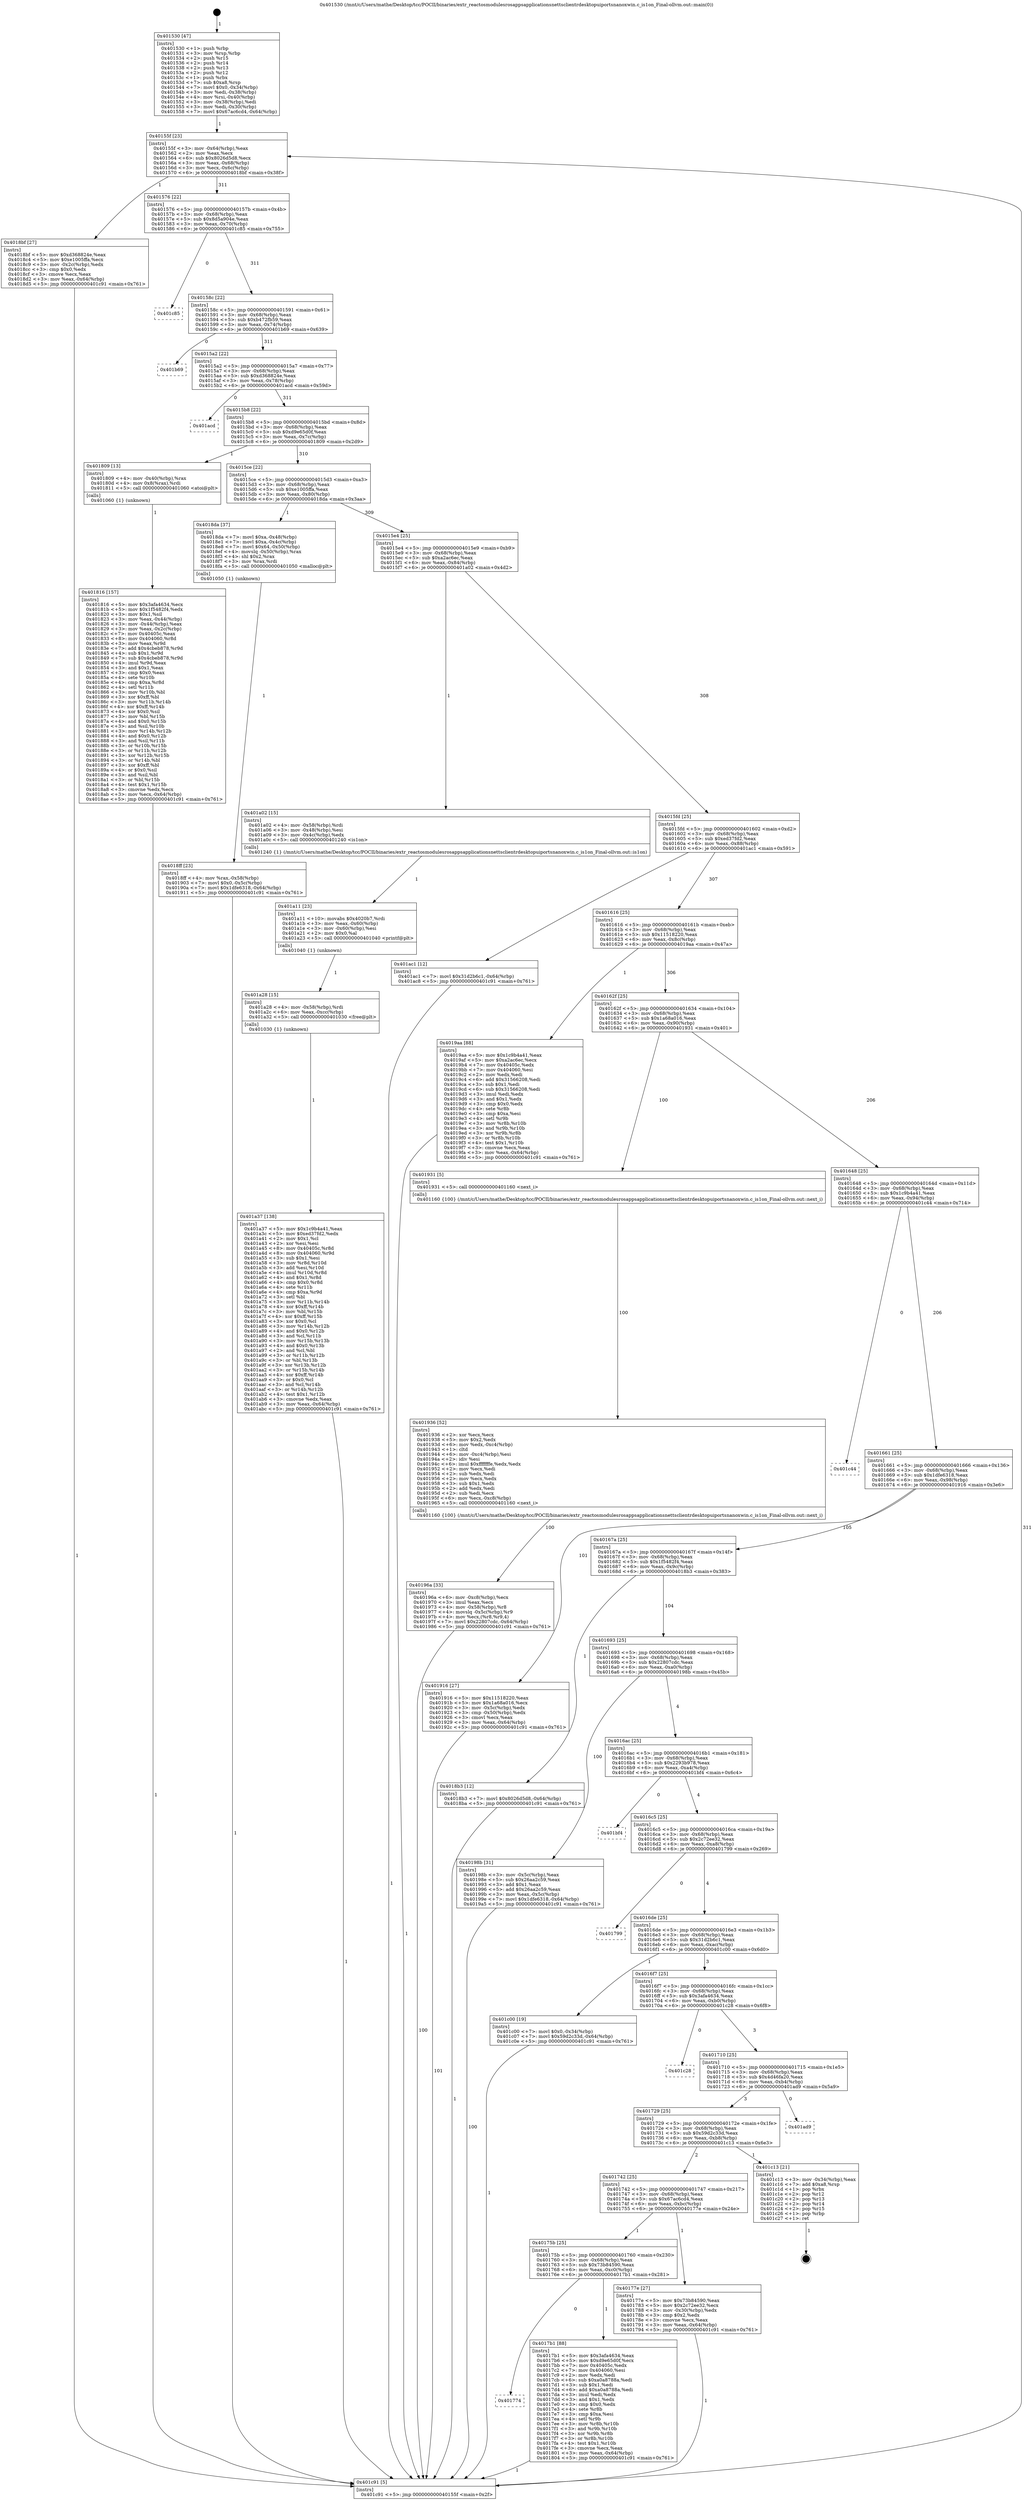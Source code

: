 digraph "0x401530" {
  label = "0x401530 (/mnt/c/Users/mathe/Desktop/tcc/POCII/binaries/extr_reactosmodulesrosappsapplicationsnettsclientrdesktopuiportsnanoxwin.c_is1on_Final-ollvm.out::main(0))"
  labelloc = "t"
  node[shape=record]

  Entry [label="",width=0.3,height=0.3,shape=circle,fillcolor=black,style=filled]
  "0x40155f" [label="{
     0x40155f [23]\l
     | [instrs]\l
     &nbsp;&nbsp;0x40155f \<+3\>: mov -0x64(%rbp),%eax\l
     &nbsp;&nbsp;0x401562 \<+2\>: mov %eax,%ecx\l
     &nbsp;&nbsp;0x401564 \<+6\>: sub $0x8026d5d8,%ecx\l
     &nbsp;&nbsp;0x40156a \<+3\>: mov %eax,-0x68(%rbp)\l
     &nbsp;&nbsp;0x40156d \<+3\>: mov %ecx,-0x6c(%rbp)\l
     &nbsp;&nbsp;0x401570 \<+6\>: je 00000000004018bf \<main+0x38f\>\l
  }"]
  "0x4018bf" [label="{
     0x4018bf [27]\l
     | [instrs]\l
     &nbsp;&nbsp;0x4018bf \<+5\>: mov $0xd368824e,%eax\l
     &nbsp;&nbsp;0x4018c4 \<+5\>: mov $0xe1005ffa,%ecx\l
     &nbsp;&nbsp;0x4018c9 \<+3\>: mov -0x2c(%rbp),%edx\l
     &nbsp;&nbsp;0x4018cc \<+3\>: cmp $0x0,%edx\l
     &nbsp;&nbsp;0x4018cf \<+3\>: cmove %ecx,%eax\l
     &nbsp;&nbsp;0x4018d2 \<+3\>: mov %eax,-0x64(%rbp)\l
     &nbsp;&nbsp;0x4018d5 \<+5\>: jmp 0000000000401c91 \<main+0x761\>\l
  }"]
  "0x401576" [label="{
     0x401576 [22]\l
     | [instrs]\l
     &nbsp;&nbsp;0x401576 \<+5\>: jmp 000000000040157b \<main+0x4b\>\l
     &nbsp;&nbsp;0x40157b \<+3\>: mov -0x68(%rbp),%eax\l
     &nbsp;&nbsp;0x40157e \<+5\>: sub $0x8d5a904e,%eax\l
     &nbsp;&nbsp;0x401583 \<+3\>: mov %eax,-0x70(%rbp)\l
     &nbsp;&nbsp;0x401586 \<+6\>: je 0000000000401c85 \<main+0x755\>\l
  }"]
  Exit [label="",width=0.3,height=0.3,shape=circle,fillcolor=black,style=filled,peripheries=2]
  "0x401c85" [label="{
     0x401c85\l
  }", style=dashed]
  "0x40158c" [label="{
     0x40158c [22]\l
     | [instrs]\l
     &nbsp;&nbsp;0x40158c \<+5\>: jmp 0000000000401591 \<main+0x61\>\l
     &nbsp;&nbsp;0x401591 \<+3\>: mov -0x68(%rbp),%eax\l
     &nbsp;&nbsp;0x401594 \<+5\>: sub $0xb472fb59,%eax\l
     &nbsp;&nbsp;0x401599 \<+3\>: mov %eax,-0x74(%rbp)\l
     &nbsp;&nbsp;0x40159c \<+6\>: je 0000000000401b69 \<main+0x639\>\l
  }"]
  "0x401a37" [label="{
     0x401a37 [138]\l
     | [instrs]\l
     &nbsp;&nbsp;0x401a37 \<+5\>: mov $0x1c9b4a41,%eax\l
     &nbsp;&nbsp;0x401a3c \<+5\>: mov $0xed37fd2,%edx\l
     &nbsp;&nbsp;0x401a41 \<+2\>: mov $0x1,%cl\l
     &nbsp;&nbsp;0x401a43 \<+2\>: xor %esi,%esi\l
     &nbsp;&nbsp;0x401a45 \<+8\>: mov 0x40405c,%r8d\l
     &nbsp;&nbsp;0x401a4d \<+8\>: mov 0x404060,%r9d\l
     &nbsp;&nbsp;0x401a55 \<+3\>: sub $0x1,%esi\l
     &nbsp;&nbsp;0x401a58 \<+3\>: mov %r8d,%r10d\l
     &nbsp;&nbsp;0x401a5b \<+3\>: add %esi,%r10d\l
     &nbsp;&nbsp;0x401a5e \<+4\>: imul %r10d,%r8d\l
     &nbsp;&nbsp;0x401a62 \<+4\>: and $0x1,%r8d\l
     &nbsp;&nbsp;0x401a66 \<+4\>: cmp $0x0,%r8d\l
     &nbsp;&nbsp;0x401a6a \<+4\>: sete %r11b\l
     &nbsp;&nbsp;0x401a6e \<+4\>: cmp $0xa,%r9d\l
     &nbsp;&nbsp;0x401a72 \<+3\>: setl %bl\l
     &nbsp;&nbsp;0x401a75 \<+3\>: mov %r11b,%r14b\l
     &nbsp;&nbsp;0x401a78 \<+4\>: xor $0xff,%r14b\l
     &nbsp;&nbsp;0x401a7c \<+3\>: mov %bl,%r15b\l
     &nbsp;&nbsp;0x401a7f \<+4\>: xor $0xff,%r15b\l
     &nbsp;&nbsp;0x401a83 \<+3\>: xor $0x0,%cl\l
     &nbsp;&nbsp;0x401a86 \<+3\>: mov %r14b,%r12b\l
     &nbsp;&nbsp;0x401a89 \<+4\>: and $0x0,%r12b\l
     &nbsp;&nbsp;0x401a8d \<+3\>: and %cl,%r11b\l
     &nbsp;&nbsp;0x401a90 \<+3\>: mov %r15b,%r13b\l
     &nbsp;&nbsp;0x401a93 \<+4\>: and $0x0,%r13b\l
     &nbsp;&nbsp;0x401a97 \<+2\>: and %cl,%bl\l
     &nbsp;&nbsp;0x401a99 \<+3\>: or %r11b,%r12b\l
     &nbsp;&nbsp;0x401a9c \<+3\>: or %bl,%r13b\l
     &nbsp;&nbsp;0x401a9f \<+3\>: xor %r13b,%r12b\l
     &nbsp;&nbsp;0x401aa2 \<+3\>: or %r15b,%r14b\l
     &nbsp;&nbsp;0x401aa5 \<+4\>: xor $0xff,%r14b\l
     &nbsp;&nbsp;0x401aa9 \<+3\>: or $0x0,%cl\l
     &nbsp;&nbsp;0x401aac \<+3\>: and %cl,%r14b\l
     &nbsp;&nbsp;0x401aaf \<+3\>: or %r14b,%r12b\l
     &nbsp;&nbsp;0x401ab2 \<+4\>: test $0x1,%r12b\l
     &nbsp;&nbsp;0x401ab6 \<+3\>: cmovne %edx,%eax\l
     &nbsp;&nbsp;0x401ab9 \<+3\>: mov %eax,-0x64(%rbp)\l
     &nbsp;&nbsp;0x401abc \<+5\>: jmp 0000000000401c91 \<main+0x761\>\l
  }"]
  "0x401b69" [label="{
     0x401b69\l
  }", style=dashed]
  "0x4015a2" [label="{
     0x4015a2 [22]\l
     | [instrs]\l
     &nbsp;&nbsp;0x4015a2 \<+5\>: jmp 00000000004015a7 \<main+0x77\>\l
     &nbsp;&nbsp;0x4015a7 \<+3\>: mov -0x68(%rbp),%eax\l
     &nbsp;&nbsp;0x4015aa \<+5\>: sub $0xd368824e,%eax\l
     &nbsp;&nbsp;0x4015af \<+3\>: mov %eax,-0x78(%rbp)\l
     &nbsp;&nbsp;0x4015b2 \<+6\>: je 0000000000401acd \<main+0x59d\>\l
  }"]
  "0x401a28" [label="{
     0x401a28 [15]\l
     | [instrs]\l
     &nbsp;&nbsp;0x401a28 \<+4\>: mov -0x58(%rbp),%rdi\l
     &nbsp;&nbsp;0x401a2c \<+6\>: mov %eax,-0xcc(%rbp)\l
     &nbsp;&nbsp;0x401a32 \<+5\>: call 0000000000401030 \<free@plt\>\l
     | [calls]\l
     &nbsp;&nbsp;0x401030 \{1\} (unknown)\l
  }"]
  "0x401acd" [label="{
     0x401acd\l
  }", style=dashed]
  "0x4015b8" [label="{
     0x4015b8 [22]\l
     | [instrs]\l
     &nbsp;&nbsp;0x4015b8 \<+5\>: jmp 00000000004015bd \<main+0x8d\>\l
     &nbsp;&nbsp;0x4015bd \<+3\>: mov -0x68(%rbp),%eax\l
     &nbsp;&nbsp;0x4015c0 \<+5\>: sub $0xd9e65d0f,%eax\l
     &nbsp;&nbsp;0x4015c5 \<+3\>: mov %eax,-0x7c(%rbp)\l
     &nbsp;&nbsp;0x4015c8 \<+6\>: je 0000000000401809 \<main+0x2d9\>\l
  }"]
  "0x401a11" [label="{
     0x401a11 [23]\l
     | [instrs]\l
     &nbsp;&nbsp;0x401a11 \<+10\>: movabs $0x4020b7,%rdi\l
     &nbsp;&nbsp;0x401a1b \<+3\>: mov %eax,-0x60(%rbp)\l
     &nbsp;&nbsp;0x401a1e \<+3\>: mov -0x60(%rbp),%esi\l
     &nbsp;&nbsp;0x401a21 \<+2\>: mov $0x0,%al\l
     &nbsp;&nbsp;0x401a23 \<+5\>: call 0000000000401040 \<printf@plt\>\l
     | [calls]\l
     &nbsp;&nbsp;0x401040 \{1\} (unknown)\l
  }"]
  "0x401809" [label="{
     0x401809 [13]\l
     | [instrs]\l
     &nbsp;&nbsp;0x401809 \<+4\>: mov -0x40(%rbp),%rax\l
     &nbsp;&nbsp;0x40180d \<+4\>: mov 0x8(%rax),%rdi\l
     &nbsp;&nbsp;0x401811 \<+5\>: call 0000000000401060 \<atoi@plt\>\l
     | [calls]\l
     &nbsp;&nbsp;0x401060 \{1\} (unknown)\l
  }"]
  "0x4015ce" [label="{
     0x4015ce [22]\l
     | [instrs]\l
     &nbsp;&nbsp;0x4015ce \<+5\>: jmp 00000000004015d3 \<main+0xa3\>\l
     &nbsp;&nbsp;0x4015d3 \<+3\>: mov -0x68(%rbp),%eax\l
     &nbsp;&nbsp;0x4015d6 \<+5\>: sub $0xe1005ffa,%eax\l
     &nbsp;&nbsp;0x4015db \<+3\>: mov %eax,-0x80(%rbp)\l
     &nbsp;&nbsp;0x4015de \<+6\>: je 00000000004018da \<main+0x3aa\>\l
  }"]
  "0x40196a" [label="{
     0x40196a [33]\l
     | [instrs]\l
     &nbsp;&nbsp;0x40196a \<+6\>: mov -0xc8(%rbp),%ecx\l
     &nbsp;&nbsp;0x401970 \<+3\>: imul %eax,%ecx\l
     &nbsp;&nbsp;0x401973 \<+4\>: mov -0x58(%rbp),%r8\l
     &nbsp;&nbsp;0x401977 \<+4\>: movslq -0x5c(%rbp),%r9\l
     &nbsp;&nbsp;0x40197b \<+4\>: mov %ecx,(%r8,%r9,4)\l
     &nbsp;&nbsp;0x40197f \<+7\>: movl $0x22807cdc,-0x64(%rbp)\l
     &nbsp;&nbsp;0x401986 \<+5\>: jmp 0000000000401c91 \<main+0x761\>\l
  }"]
  "0x4018da" [label="{
     0x4018da [37]\l
     | [instrs]\l
     &nbsp;&nbsp;0x4018da \<+7\>: movl $0xa,-0x48(%rbp)\l
     &nbsp;&nbsp;0x4018e1 \<+7\>: movl $0xa,-0x4c(%rbp)\l
     &nbsp;&nbsp;0x4018e8 \<+7\>: movl $0x64,-0x50(%rbp)\l
     &nbsp;&nbsp;0x4018ef \<+4\>: movslq -0x50(%rbp),%rax\l
     &nbsp;&nbsp;0x4018f3 \<+4\>: shl $0x2,%rax\l
     &nbsp;&nbsp;0x4018f7 \<+3\>: mov %rax,%rdi\l
     &nbsp;&nbsp;0x4018fa \<+5\>: call 0000000000401050 \<malloc@plt\>\l
     | [calls]\l
     &nbsp;&nbsp;0x401050 \{1\} (unknown)\l
  }"]
  "0x4015e4" [label="{
     0x4015e4 [25]\l
     | [instrs]\l
     &nbsp;&nbsp;0x4015e4 \<+5\>: jmp 00000000004015e9 \<main+0xb9\>\l
     &nbsp;&nbsp;0x4015e9 \<+3\>: mov -0x68(%rbp),%eax\l
     &nbsp;&nbsp;0x4015ec \<+5\>: sub $0xa2ac6ec,%eax\l
     &nbsp;&nbsp;0x4015f1 \<+6\>: mov %eax,-0x84(%rbp)\l
     &nbsp;&nbsp;0x4015f7 \<+6\>: je 0000000000401a02 \<main+0x4d2\>\l
  }"]
  "0x401936" [label="{
     0x401936 [52]\l
     | [instrs]\l
     &nbsp;&nbsp;0x401936 \<+2\>: xor %ecx,%ecx\l
     &nbsp;&nbsp;0x401938 \<+5\>: mov $0x2,%edx\l
     &nbsp;&nbsp;0x40193d \<+6\>: mov %edx,-0xc4(%rbp)\l
     &nbsp;&nbsp;0x401943 \<+1\>: cltd\l
     &nbsp;&nbsp;0x401944 \<+6\>: mov -0xc4(%rbp),%esi\l
     &nbsp;&nbsp;0x40194a \<+2\>: idiv %esi\l
     &nbsp;&nbsp;0x40194c \<+6\>: imul $0xfffffffe,%edx,%edx\l
     &nbsp;&nbsp;0x401952 \<+2\>: mov %ecx,%edi\l
     &nbsp;&nbsp;0x401954 \<+2\>: sub %edx,%edi\l
     &nbsp;&nbsp;0x401956 \<+2\>: mov %ecx,%edx\l
     &nbsp;&nbsp;0x401958 \<+3\>: sub $0x1,%edx\l
     &nbsp;&nbsp;0x40195b \<+2\>: add %edx,%edi\l
     &nbsp;&nbsp;0x40195d \<+2\>: sub %edi,%ecx\l
     &nbsp;&nbsp;0x40195f \<+6\>: mov %ecx,-0xc8(%rbp)\l
     &nbsp;&nbsp;0x401965 \<+5\>: call 0000000000401160 \<next_i\>\l
     | [calls]\l
     &nbsp;&nbsp;0x401160 \{100\} (/mnt/c/Users/mathe/Desktop/tcc/POCII/binaries/extr_reactosmodulesrosappsapplicationsnettsclientrdesktopuiportsnanoxwin.c_is1on_Final-ollvm.out::next_i)\l
  }"]
  "0x401a02" [label="{
     0x401a02 [15]\l
     | [instrs]\l
     &nbsp;&nbsp;0x401a02 \<+4\>: mov -0x58(%rbp),%rdi\l
     &nbsp;&nbsp;0x401a06 \<+3\>: mov -0x48(%rbp),%esi\l
     &nbsp;&nbsp;0x401a09 \<+3\>: mov -0x4c(%rbp),%edx\l
     &nbsp;&nbsp;0x401a0c \<+5\>: call 0000000000401240 \<is1on\>\l
     | [calls]\l
     &nbsp;&nbsp;0x401240 \{1\} (/mnt/c/Users/mathe/Desktop/tcc/POCII/binaries/extr_reactosmodulesrosappsapplicationsnettsclientrdesktopuiportsnanoxwin.c_is1on_Final-ollvm.out::is1on)\l
  }"]
  "0x4015fd" [label="{
     0x4015fd [25]\l
     | [instrs]\l
     &nbsp;&nbsp;0x4015fd \<+5\>: jmp 0000000000401602 \<main+0xd2\>\l
     &nbsp;&nbsp;0x401602 \<+3\>: mov -0x68(%rbp),%eax\l
     &nbsp;&nbsp;0x401605 \<+5\>: sub $0xed37fd2,%eax\l
     &nbsp;&nbsp;0x40160a \<+6\>: mov %eax,-0x88(%rbp)\l
     &nbsp;&nbsp;0x401610 \<+6\>: je 0000000000401ac1 \<main+0x591\>\l
  }"]
  "0x4018ff" [label="{
     0x4018ff [23]\l
     | [instrs]\l
     &nbsp;&nbsp;0x4018ff \<+4\>: mov %rax,-0x58(%rbp)\l
     &nbsp;&nbsp;0x401903 \<+7\>: movl $0x0,-0x5c(%rbp)\l
     &nbsp;&nbsp;0x40190a \<+7\>: movl $0x1dfe6318,-0x64(%rbp)\l
     &nbsp;&nbsp;0x401911 \<+5\>: jmp 0000000000401c91 \<main+0x761\>\l
  }"]
  "0x401ac1" [label="{
     0x401ac1 [12]\l
     | [instrs]\l
     &nbsp;&nbsp;0x401ac1 \<+7\>: movl $0x31d2b6c1,-0x64(%rbp)\l
     &nbsp;&nbsp;0x401ac8 \<+5\>: jmp 0000000000401c91 \<main+0x761\>\l
  }"]
  "0x401616" [label="{
     0x401616 [25]\l
     | [instrs]\l
     &nbsp;&nbsp;0x401616 \<+5\>: jmp 000000000040161b \<main+0xeb\>\l
     &nbsp;&nbsp;0x40161b \<+3\>: mov -0x68(%rbp),%eax\l
     &nbsp;&nbsp;0x40161e \<+5\>: sub $0x11518220,%eax\l
     &nbsp;&nbsp;0x401623 \<+6\>: mov %eax,-0x8c(%rbp)\l
     &nbsp;&nbsp;0x401629 \<+6\>: je 00000000004019aa \<main+0x47a\>\l
  }"]
  "0x401816" [label="{
     0x401816 [157]\l
     | [instrs]\l
     &nbsp;&nbsp;0x401816 \<+5\>: mov $0x3afa4634,%ecx\l
     &nbsp;&nbsp;0x40181b \<+5\>: mov $0x1f5482f4,%edx\l
     &nbsp;&nbsp;0x401820 \<+3\>: mov $0x1,%sil\l
     &nbsp;&nbsp;0x401823 \<+3\>: mov %eax,-0x44(%rbp)\l
     &nbsp;&nbsp;0x401826 \<+3\>: mov -0x44(%rbp),%eax\l
     &nbsp;&nbsp;0x401829 \<+3\>: mov %eax,-0x2c(%rbp)\l
     &nbsp;&nbsp;0x40182c \<+7\>: mov 0x40405c,%eax\l
     &nbsp;&nbsp;0x401833 \<+8\>: mov 0x404060,%r8d\l
     &nbsp;&nbsp;0x40183b \<+3\>: mov %eax,%r9d\l
     &nbsp;&nbsp;0x40183e \<+7\>: add $0x4cbeb878,%r9d\l
     &nbsp;&nbsp;0x401845 \<+4\>: sub $0x1,%r9d\l
     &nbsp;&nbsp;0x401849 \<+7\>: sub $0x4cbeb878,%r9d\l
     &nbsp;&nbsp;0x401850 \<+4\>: imul %r9d,%eax\l
     &nbsp;&nbsp;0x401854 \<+3\>: and $0x1,%eax\l
     &nbsp;&nbsp;0x401857 \<+3\>: cmp $0x0,%eax\l
     &nbsp;&nbsp;0x40185a \<+4\>: sete %r10b\l
     &nbsp;&nbsp;0x40185e \<+4\>: cmp $0xa,%r8d\l
     &nbsp;&nbsp;0x401862 \<+4\>: setl %r11b\l
     &nbsp;&nbsp;0x401866 \<+3\>: mov %r10b,%bl\l
     &nbsp;&nbsp;0x401869 \<+3\>: xor $0xff,%bl\l
     &nbsp;&nbsp;0x40186c \<+3\>: mov %r11b,%r14b\l
     &nbsp;&nbsp;0x40186f \<+4\>: xor $0xff,%r14b\l
     &nbsp;&nbsp;0x401873 \<+4\>: xor $0x0,%sil\l
     &nbsp;&nbsp;0x401877 \<+3\>: mov %bl,%r15b\l
     &nbsp;&nbsp;0x40187a \<+4\>: and $0x0,%r15b\l
     &nbsp;&nbsp;0x40187e \<+3\>: and %sil,%r10b\l
     &nbsp;&nbsp;0x401881 \<+3\>: mov %r14b,%r12b\l
     &nbsp;&nbsp;0x401884 \<+4\>: and $0x0,%r12b\l
     &nbsp;&nbsp;0x401888 \<+3\>: and %sil,%r11b\l
     &nbsp;&nbsp;0x40188b \<+3\>: or %r10b,%r15b\l
     &nbsp;&nbsp;0x40188e \<+3\>: or %r11b,%r12b\l
     &nbsp;&nbsp;0x401891 \<+3\>: xor %r12b,%r15b\l
     &nbsp;&nbsp;0x401894 \<+3\>: or %r14b,%bl\l
     &nbsp;&nbsp;0x401897 \<+3\>: xor $0xff,%bl\l
     &nbsp;&nbsp;0x40189a \<+4\>: or $0x0,%sil\l
     &nbsp;&nbsp;0x40189e \<+3\>: and %sil,%bl\l
     &nbsp;&nbsp;0x4018a1 \<+3\>: or %bl,%r15b\l
     &nbsp;&nbsp;0x4018a4 \<+4\>: test $0x1,%r15b\l
     &nbsp;&nbsp;0x4018a8 \<+3\>: cmovne %edx,%ecx\l
     &nbsp;&nbsp;0x4018ab \<+3\>: mov %ecx,-0x64(%rbp)\l
     &nbsp;&nbsp;0x4018ae \<+5\>: jmp 0000000000401c91 \<main+0x761\>\l
  }"]
  "0x4019aa" [label="{
     0x4019aa [88]\l
     | [instrs]\l
     &nbsp;&nbsp;0x4019aa \<+5\>: mov $0x1c9b4a41,%eax\l
     &nbsp;&nbsp;0x4019af \<+5\>: mov $0xa2ac6ec,%ecx\l
     &nbsp;&nbsp;0x4019b4 \<+7\>: mov 0x40405c,%edx\l
     &nbsp;&nbsp;0x4019bb \<+7\>: mov 0x404060,%esi\l
     &nbsp;&nbsp;0x4019c2 \<+2\>: mov %edx,%edi\l
     &nbsp;&nbsp;0x4019c4 \<+6\>: add $0x31566208,%edi\l
     &nbsp;&nbsp;0x4019ca \<+3\>: sub $0x1,%edi\l
     &nbsp;&nbsp;0x4019cd \<+6\>: sub $0x31566208,%edi\l
     &nbsp;&nbsp;0x4019d3 \<+3\>: imul %edi,%edx\l
     &nbsp;&nbsp;0x4019d6 \<+3\>: and $0x1,%edx\l
     &nbsp;&nbsp;0x4019d9 \<+3\>: cmp $0x0,%edx\l
     &nbsp;&nbsp;0x4019dc \<+4\>: sete %r8b\l
     &nbsp;&nbsp;0x4019e0 \<+3\>: cmp $0xa,%esi\l
     &nbsp;&nbsp;0x4019e3 \<+4\>: setl %r9b\l
     &nbsp;&nbsp;0x4019e7 \<+3\>: mov %r8b,%r10b\l
     &nbsp;&nbsp;0x4019ea \<+3\>: and %r9b,%r10b\l
     &nbsp;&nbsp;0x4019ed \<+3\>: xor %r9b,%r8b\l
     &nbsp;&nbsp;0x4019f0 \<+3\>: or %r8b,%r10b\l
     &nbsp;&nbsp;0x4019f3 \<+4\>: test $0x1,%r10b\l
     &nbsp;&nbsp;0x4019f7 \<+3\>: cmovne %ecx,%eax\l
     &nbsp;&nbsp;0x4019fa \<+3\>: mov %eax,-0x64(%rbp)\l
     &nbsp;&nbsp;0x4019fd \<+5\>: jmp 0000000000401c91 \<main+0x761\>\l
  }"]
  "0x40162f" [label="{
     0x40162f [25]\l
     | [instrs]\l
     &nbsp;&nbsp;0x40162f \<+5\>: jmp 0000000000401634 \<main+0x104\>\l
     &nbsp;&nbsp;0x401634 \<+3\>: mov -0x68(%rbp),%eax\l
     &nbsp;&nbsp;0x401637 \<+5\>: sub $0x1a68a016,%eax\l
     &nbsp;&nbsp;0x40163c \<+6\>: mov %eax,-0x90(%rbp)\l
     &nbsp;&nbsp;0x401642 \<+6\>: je 0000000000401931 \<main+0x401\>\l
  }"]
  "0x401774" [label="{
     0x401774\l
  }", style=dashed]
  "0x401931" [label="{
     0x401931 [5]\l
     | [instrs]\l
     &nbsp;&nbsp;0x401931 \<+5\>: call 0000000000401160 \<next_i\>\l
     | [calls]\l
     &nbsp;&nbsp;0x401160 \{100\} (/mnt/c/Users/mathe/Desktop/tcc/POCII/binaries/extr_reactosmodulesrosappsapplicationsnettsclientrdesktopuiportsnanoxwin.c_is1on_Final-ollvm.out::next_i)\l
  }"]
  "0x401648" [label="{
     0x401648 [25]\l
     | [instrs]\l
     &nbsp;&nbsp;0x401648 \<+5\>: jmp 000000000040164d \<main+0x11d\>\l
     &nbsp;&nbsp;0x40164d \<+3\>: mov -0x68(%rbp),%eax\l
     &nbsp;&nbsp;0x401650 \<+5\>: sub $0x1c9b4a41,%eax\l
     &nbsp;&nbsp;0x401655 \<+6\>: mov %eax,-0x94(%rbp)\l
     &nbsp;&nbsp;0x40165b \<+6\>: je 0000000000401c44 \<main+0x714\>\l
  }"]
  "0x4017b1" [label="{
     0x4017b1 [88]\l
     | [instrs]\l
     &nbsp;&nbsp;0x4017b1 \<+5\>: mov $0x3afa4634,%eax\l
     &nbsp;&nbsp;0x4017b6 \<+5\>: mov $0xd9e65d0f,%ecx\l
     &nbsp;&nbsp;0x4017bb \<+7\>: mov 0x40405c,%edx\l
     &nbsp;&nbsp;0x4017c2 \<+7\>: mov 0x404060,%esi\l
     &nbsp;&nbsp;0x4017c9 \<+2\>: mov %edx,%edi\l
     &nbsp;&nbsp;0x4017cb \<+6\>: sub $0xa0a8788a,%edi\l
     &nbsp;&nbsp;0x4017d1 \<+3\>: sub $0x1,%edi\l
     &nbsp;&nbsp;0x4017d4 \<+6\>: add $0xa0a8788a,%edi\l
     &nbsp;&nbsp;0x4017da \<+3\>: imul %edi,%edx\l
     &nbsp;&nbsp;0x4017dd \<+3\>: and $0x1,%edx\l
     &nbsp;&nbsp;0x4017e0 \<+3\>: cmp $0x0,%edx\l
     &nbsp;&nbsp;0x4017e3 \<+4\>: sete %r8b\l
     &nbsp;&nbsp;0x4017e7 \<+3\>: cmp $0xa,%esi\l
     &nbsp;&nbsp;0x4017ea \<+4\>: setl %r9b\l
     &nbsp;&nbsp;0x4017ee \<+3\>: mov %r8b,%r10b\l
     &nbsp;&nbsp;0x4017f1 \<+3\>: and %r9b,%r10b\l
     &nbsp;&nbsp;0x4017f4 \<+3\>: xor %r9b,%r8b\l
     &nbsp;&nbsp;0x4017f7 \<+3\>: or %r8b,%r10b\l
     &nbsp;&nbsp;0x4017fa \<+4\>: test $0x1,%r10b\l
     &nbsp;&nbsp;0x4017fe \<+3\>: cmovne %ecx,%eax\l
     &nbsp;&nbsp;0x401801 \<+3\>: mov %eax,-0x64(%rbp)\l
     &nbsp;&nbsp;0x401804 \<+5\>: jmp 0000000000401c91 \<main+0x761\>\l
  }"]
  "0x401c44" [label="{
     0x401c44\l
  }", style=dashed]
  "0x401661" [label="{
     0x401661 [25]\l
     | [instrs]\l
     &nbsp;&nbsp;0x401661 \<+5\>: jmp 0000000000401666 \<main+0x136\>\l
     &nbsp;&nbsp;0x401666 \<+3\>: mov -0x68(%rbp),%eax\l
     &nbsp;&nbsp;0x401669 \<+5\>: sub $0x1dfe6318,%eax\l
     &nbsp;&nbsp;0x40166e \<+6\>: mov %eax,-0x98(%rbp)\l
     &nbsp;&nbsp;0x401674 \<+6\>: je 0000000000401916 \<main+0x3e6\>\l
  }"]
  "0x401530" [label="{
     0x401530 [47]\l
     | [instrs]\l
     &nbsp;&nbsp;0x401530 \<+1\>: push %rbp\l
     &nbsp;&nbsp;0x401531 \<+3\>: mov %rsp,%rbp\l
     &nbsp;&nbsp;0x401534 \<+2\>: push %r15\l
     &nbsp;&nbsp;0x401536 \<+2\>: push %r14\l
     &nbsp;&nbsp;0x401538 \<+2\>: push %r13\l
     &nbsp;&nbsp;0x40153a \<+2\>: push %r12\l
     &nbsp;&nbsp;0x40153c \<+1\>: push %rbx\l
     &nbsp;&nbsp;0x40153d \<+7\>: sub $0xa8,%rsp\l
     &nbsp;&nbsp;0x401544 \<+7\>: movl $0x0,-0x34(%rbp)\l
     &nbsp;&nbsp;0x40154b \<+3\>: mov %edi,-0x38(%rbp)\l
     &nbsp;&nbsp;0x40154e \<+4\>: mov %rsi,-0x40(%rbp)\l
     &nbsp;&nbsp;0x401552 \<+3\>: mov -0x38(%rbp),%edi\l
     &nbsp;&nbsp;0x401555 \<+3\>: mov %edi,-0x30(%rbp)\l
     &nbsp;&nbsp;0x401558 \<+7\>: movl $0x67ac6cd4,-0x64(%rbp)\l
  }"]
  "0x401916" [label="{
     0x401916 [27]\l
     | [instrs]\l
     &nbsp;&nbsp;0x401916 \<+5\>: mov $0x11518220,%eax\l
     &nbsp;&nbsp;0x40191b \<+5\>: mov $0x1a68a016,%ecx\l
     &nbsp;&nbsp;0x401920 \<+3\>: mov -0x5c(%rbp),%edx\l
     &nbsp;&nbsp;0x401923 \<+3\>: cmp -0x50(%rbp),%edx\l
     &nbsp;&nbsp;0x401926 \<+3\>: cmovl %ecx,%eax\l
     &nbsp;&nbsp;0x401929 \<+3\>: mov %eax,-0x64(%rbp)\l
     &nbsp;&nbsp;0x40192c \<+5\>: jmp 0000000000401c91 \<main+0x761\>\l
  }"]
  "0x40167a" [label="{
     0x40167a [25]\l
     | [instrs]\l
     &nbsp;&nbsp;0x40167a \<+5\>: jmp 000000000040167f \<main+0x14f\>\l
     &nbsp;&nbsp;0x40167f \<+3\>: mov -0x68(%rbp),%eax\l
     &nbsp;&nbsp;0x401682 \<+5\>: sub $0x1f5482f4,%eax\l
     &nbsp;&nbsp;0x401687 \<+6\>: mov %eax,-0x9c(%rbp)\l
     &nbsp;&nbsp;0x40168d \<+6\>: je 00000000004018b3 \<main+0x383\>\l
  }"]
  "0x401c91" [label="{
     0x401c91 [5]\l
     | [instrs]\l
     &nbsp;&nbsp;0x401c91 \<+5\>: jmp 000000000040155f \<main+0x2f\>\l
  }"]
  "0x4018b3" [label="{
     0x4018b3 [12]\l
     | [instrs]\l
     &nbsp;&nbsp;0x4018b3 \<+7\>: movl $0x8026d5d8,-0x64(%rbp)\l
     &nbsp;&nbsp;0x4018ba \<+5\>: jmp 0000000000401c91 \<main+0x761\>\l
  }"]
  "0x401693" [label="{
     0x401693 [25]\l
     | [instrs]\l
     &nbsp;&nbsp;0x401693 \<+5\>: jmp 0000000000401698 \<main+0x168\>\l
     &nbsp;&nbsp;0x401698 \<+3\>: mov -0x68(%rbp),%eax\l
     &nbsp;&nbsp;0x40169b \<+5\>: sub $0x22807cdc,%eax\l
     &nbsp;&nbsp;0x4016a0 \<+6\>: mov %eax,-0xa0(%rbp)\l
     &nbsp;&nbsp;0x4016a6 \<+6\>: je 000000000040198b \<main+0x45b\>\l
  }"]
  "0x40175b" [label="{
     0x40175b [25]\l
     | [instrs]\l
     &nbsp;&nbsp;0x40175b \<+5\>: jmp 0000000000401760 \<main+0x230\>\l
     &nbsp;&nbsp;0x401760 \<+3\>: mov -0x68(%rbp),%eax\l
     &nbsp;&nbsp;0x401763 \<+5\>: sub $0x73b84590,%eax\l
     &nbsp;&nbsp;0x401768 \<+6\>: mov %eax,-0xc0(%rbp)\l
     &nbsp;&nbsp;0x40176e \<+6\>: je 00000000004017b1 \<main+0x281\>\l
  }"]
  "0x40198b" [label="{
     0x40198b [31]\l
     | [instrs]\l
     &nbsp;&nbsp;0x40198b \<+3\>: mov -0x5c(%rbp),%eax\l
     &nbsp;&nbsp;0x40198e \<+5\>: sub $0x26aa2c59,%eax\l
     &nbsp;&nbsp;0x401993 \<+3\>: add $0x1,%eax\l
     &nbsp;&nbsp;0x401996 \<+5\>: add $0x26aa2c59,%eax\l
     &nbsp;&nbsp;0x40199b \<+3\>: mov %eax,-0x5c(%rbp)\l
     &nbsp;&nbsp;0x40199e \<+7\>: movl $0x1dfe6318,-0x64(%rbp)\l
     &nbsp;&nbsp;0x4019a5 \<+5\>: jmp 0000000000401c91 \<main+0x761\>\l
  }"]
  "0x4016ac" [label="{
     0x4016ac [25]\l
     | [instrs]\l
     &nbsp;&nbsp;0x4016ac \<+5\>: jmp 00000000004016b1 \<main+0x181\>\l
     &nbsp;&nbsp;0x4016b1 \<+3\>: mov -0x68(%rbp),%eax\l
     &nbsp;&nbsp;0x4016b4 \<+5\>: sub $0x2293b978,%eax\l
     &nbsp;&nbsp;0x4016b9 \<+6\>: mov %eax,-0xa4(%rbp)\l
     &nbsp;&nbsp;0x4016bf \<+6\>: je 0000000000401bf4 \<main+0x6c4\>\l
  }"]
  "0x40177e" [label="{
     0x40177e [27]\l
     | [instrs]\l
     &nbsp;&nbsp;0x40177e \<+5\>: mov $0x73b84590,%eax\l
     &nbsp;&nbsp;0x401783 \<+5\>: mov $0x2c72ee32,%ecx\l
     &nbsp;&nbsp;0x401788 \<+3\>: mov -0x30(%rbp),%edx\l
     &nbsp;&nbsp;0x40178b \<+3\>: cmp $0x2,%edx\l
     &nbsp;&nbsp;0x40178e \<+3\>: cmovne %ecx,%eax\l
     &nbsp;&nbsp;0x401791 \<+3\>: mov %eax,-0x64(%rbp)\l
     &nbsp;&nbsp;0x401794 \<+5\>: jmp 0000000000401c91 \<main+0x761\>\l
  }"]
  "0x401bf4" [label="{
     0x401bf4\l
  }", style=dashed]
  "0x4016c5" [label="{
     0x4016c5 [25]\l
     | [instrs]\l
     &nbsp;&nbsp;0x4016c5 \<+5\>: jmp 00000000004016ca \<main+0x19a\>\l
     &nbsp;&nbsp;0x4016ca \<+3\>: mov -0x68(%rbp),%eax\l
     &nbsp;&nbsp;0x4016cd \<+5\>: sub $0x2c72ee32,%eax\l
     &nbsp;&nbsp;0x4016d2 \<+6\>: mov %eax,-0xa8(%rbp)\l
     &nbsp;&nbsp;0x4016d8 \<+6\>: je 0000000000401799 \<main+0x269\>\l
  }"]
  "0x401742" [label="{
     0x401742 [25]\l
     | [instrs]\l
     &nbsp;&nbsp;0x401742 \<+5\>: jmp 0000000000401747 \<main+0x217\>\l
     &nbsp;&nbsp;0x401747 \<+3\>: mov -0x68(%rbp),%eax\l
     &nbsp;&nbsp;0x40174a \<+5\>: sub $0x67ac6cd4,%eax\l
     &nbsp;&nbsp;0x40174f \<+6\>: mov %eax,-0xbc(%rbp)\l
     &nbsp;&nbsp;0x401755 \<+6\>: je 000000000040177e \<main+0x24e\>\l
  }"]
  "0x401799" [label="{
     0x401799\l
  }", style=dashed]
  "0x4016de" [label="{
     0x4016de [25]\l
     | [instrs]\l
     &nbsp;&nbsp;0x4016de \<+5\>: jmp 00000000004016e3 \<main+0x1b3\>\l
     &nbsp;&nbsp;0x4016e3 \<+3\>: mov -0x68(%rbp),%eax\l
     &nbsp;&nbsp;0x4016e6 \<+5\>: sub $0x31d2b6c1,%eax\l
     &nbsp;&nbsp;0x4016eb \<+6\>: mov %eax,-0xac(%rbp)\l
     &nbsp;&nbsp;0x4016f1 \<+6\>: je 0000000000401c00 \<main+0x6d0\>\l
  }"]
  "0x401c13" [label="{
     0x401c13 [21]\l
     | [instrs]\l
     &nbsp;&nbsp;0x401c13 \<+3\>: mov -0x34(%rbp),%eax\l
     &nbsp;&nbsp;0x401c16 \<+7\>: add $0xa8,%rsp\l
     &nbsp;&nbsp;0x401c1d \<+1\>: pop %rbx\l
     &nbsp;&nbsp;0x401c1e \<+2\>: pop %r12\l
     &nbsp;&nbsp;0x401c20 \<+2\>: pop %r13\l
     &nbsp;&nbsp;0x401c22 \<+2\>: pop %r14\l
     &nbsp;&nbsp;0x401c24 \<+2\>: pop %r15\l
     &nbsp;&nbsp;0x401c26 \<+1\>: pop %rbp\l
     &nbsp;&nbsp;0x401c27 \<+1\>: ret\l
  }"]
  "0x401c00" [label="{
     0x401c00 [19]\l
     | [instrs]\l
     &nbsp;&nbsp;0x401c00 \<+7\>: movl $0x0,-0x34(%rbp)\l
     &nbsp;&nbsp;0x401c07 \<+7\>: movl $0x59d2c33d,-0x64(%rbp)\l
     &nbsp;&nbsp;0x401c0e \<+5\>: jmp 0000000000401c91 \<main+0x761\>\l
  }"]
  "0x4016f7" [label="{
     0x4016f7 [25]\l
     | [instrs]\l
     &nbsp;&nbsp;0x4016f7 \<+5\>: jmp 00000000004016fc \<main+0x1cc\>\l
     &nbsp;&nbsp;0x4016fc \<+3\>: mov -0x68(%rbp),%eax\l
     &nbsp;&nbsp;0x4016ff \<+5\>: sub $0x3afa4634,%eax\l
     &nbsp;&nbsp;0x401704 \<+6\>: mov %eax,-0xb0(%rbp)\l
     &nbsp;&nbsp;0x40170a \<+6\>: je 0000000000401c28 \<main+0x6f8\>\l
  }"]
  "0x401729" [label="{
     0x401729 [25]\l
     | [instrs]\l
     &nbsp;&nbsp;0x401729 \<+5\>: jmp 000000000040172e \<main+0x1fe\>\l
     &nbsp;&nbsp;0x40172e \<+3\>: mov -0x68(%rbp),%eax\l
     &nbsp;&nbsp;0x401731 \<+5\>: sub $0x59d2c33d,%eax\l
     &nbsp;&nbsp;0x401736 \<+6\>: mov %eax,-0xb8(%rbp)\l
     &nbsp;&nbsp;0x40173c \<+6\>: je 0000000000401c13 \<main+0x6e3\>\l
  }"]
  "0x401c28" [label="{
     0x401c28\l
  }", style=dashed]
  "0x401710" [label="{
     0x401710 [25]\l
     | [instrs]\l
     &nbsp;&nbsp;0x401710 \<+5\>: jmp 0000000000401715 \<main+0x1e5\>\l
     &nbsp;&nbsp;0x401715 \<+3\>: mov -0x68(%rbp),%eax\l
     &nbsp;&nbsp;0x401718 \<+5\>: sub $0x4d46fa20,%eax\l
     &nbsp;&nbsp;0x40171d \<+6\>: mov %eax,-0xb4(%rbp)\l
     &nbsp;&nbsp;0x401723 \<+6\>: je 0000000000401ad9 \<main+0x5a9\>\l
  }"]
  "0x401ad9" [label="{
     0x401ad9\l
  }", style=dashed]
  Entry -> "0x401530" [label=" 1"]
  "0x40155f" -> "0x4018bf" [label=" 1"]
  "0x40155f" -> "0x401576" [label=" 311"]
  "0x401c13" -> Exit [label=" 1"]
  "0x401576" -> "0x401c85" [label=" 0"]
  "0x401576" -> "0x40158c" [label=" 311"]
  "0x401c00" -> "0x401c91" [label=" 1"]
  "0x40158c" -> "0x401b69" [label=" 0"]
  "0x40158c" -> "0x4015a2" [label=" 311"]
  "0x401ac1" -> "0x401c91" [label=" 1"]
  "0x4015a2" -> "0x401acd" [label=" 0"]
  "0x4015a2" -> "0x4015b8" [label=" 311"]
  "0x401a37" -> "0x401c91" [label=" 1"]
  "0x4015b8" -> "0x401809" [label=" 1"]
  "0x4015b8" -> "0x4015ce" [label=" 310"]
  "0x401a28" -> "0x401a37" [label=" 1"]
  "0x4015ce" -> "0x4018da" [label=" 1"]
  "0x4015ce" -> "0x4015e4" [label=" 309"]
  "0x401a11" -> "0x401a28" [label=" 1"]
  "0x4015e4" -> "0x401a02" [label=" 1"]
  "0x4015e4" -> "0x4015fd" [label=" 308"]
  "0x401a02" -> "0x401a11" [label=" 1"]
  "0x4015fd" -> "0x401ac1" [label=" 1"]
  "0x4015fd" -> "0x401616" [label=" 307"]
  "0x4019aa" -> "0x401c91" [label=" 1"]
  "0x401616" -> "0x4019aa" [label=" 1"]
  "0x401616" -> "0x40162f" [label=" 306"]
  "0x40198b" -> "0x401c91" [label=" 100"]
  "0x40162f" -> "0x401931" [label=" 100"]
  "0x40162f" -> "0x401648" [label=" 206"]
  "0x40196a" -> "0x401c91" [label=" 100"]
  "0x401648" -> "0x401c44" [label=" 0"]
  "0x401648" -> "0x401661" [label=" 206"]
  "0x401936" -> "0x40196a" [label=" 100"]
  "0x401661" -> "0x401916" [label=" 101"]
  "0x401661" -> "0x40167a" [label=" 105"]
  "0x401916" -> "0x401c91" [label=" 101"]
  "0x40167a" -> "0x4018b3" [label=" 1"]
  "0x40167a" -> "0x401693" [label=" 104"]
  "0x4018ff" -> "0x401c91" [label=" 1"]
  "0x401693" -> "0x40198b" [label=" 100"]
  "0x401693" -> "0x4016ac" [label=" 4"]
  "0x4018da" -> "0x4018ff" [label=" 1"]
  "0x4016ac" -> "0x401bf4" [label=" 0"]
  "0x4016ac" -> "0x4016c5" [label=" 4"]
  "0x4018bf" -> "0x401c91" [label=" 1"]
  "0x4016c5" -> "0x401799" [label=" 0"]
  "0x4016c5" -> "0x4016de" [label=" 4"]
  "0x401816" -> "0x401c91" [label=" 1"]
  "0x4016de" -> "0x401c00" [label=" 1"]
  "0x4016de" -> "0x4016f7" [label=" 3"]
  "0x401809" -> "0x401816" [label=" 1"]
  "0x4016f7" -> "0x401c28" [label=" 0"]
  "0x4016f7" -> "0x401710" [label=" 3"]
  "0x40175b" -> "0x401774" [label=" 0"]
  "0x401710" -> "0x401ad9" [label=" 0"]
  "0x401710" -> "0x401729" [label=" 3"]
  "0x4017b1" -> "0x401c91" [label=" 1"]
  "0x401729" -> "0x401c13" [label=" 1"]
  "0x401729" -> "0x401742" [label=" 2"]
  "0x4018b3" -> "0x401c91" [label=" 1"]
  "0x401742" -> "0x40177e" [label=" 1"]
  "0x401742" -> "0x40175b" [label=" 1"]
  "0x40177e" -> "0x401c91" [label=" 1"]
  "0x401530" -> "0x40155f" [label=" 1"]
  "0x401c91" -> "0x40155f" [label=" 311"]
  "0x401931" -> "0x401936" [label=" 100"]
  "0x40175b" -> "0x4017b1" [label=" 1"]
}
